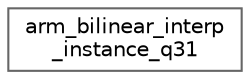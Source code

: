 digraph "Graphical Class Hierarchy"
{
 // LATEX_PDF_SIZE
  bgcolor="transparent";
  edge [fontname=Helvetica,fontsize=10,labelfontname=Helvetica,labelfontsize=10];
  node [fontname=Helvetica,fontsize=10,shape=box,height=0.2,width=0.4];
  rankdir="LR";
  Node0 [id="Node000000",label="arm_bilinear_interp\l_instance_q31",height=0.2,width=0.4,color="grey40", fillcolor="white", style="filled",URL="$structarm__bilinear__interp__instance__q31.html",tooltip="Instance structure for the Q31 bilinear interpolation function."];
}
